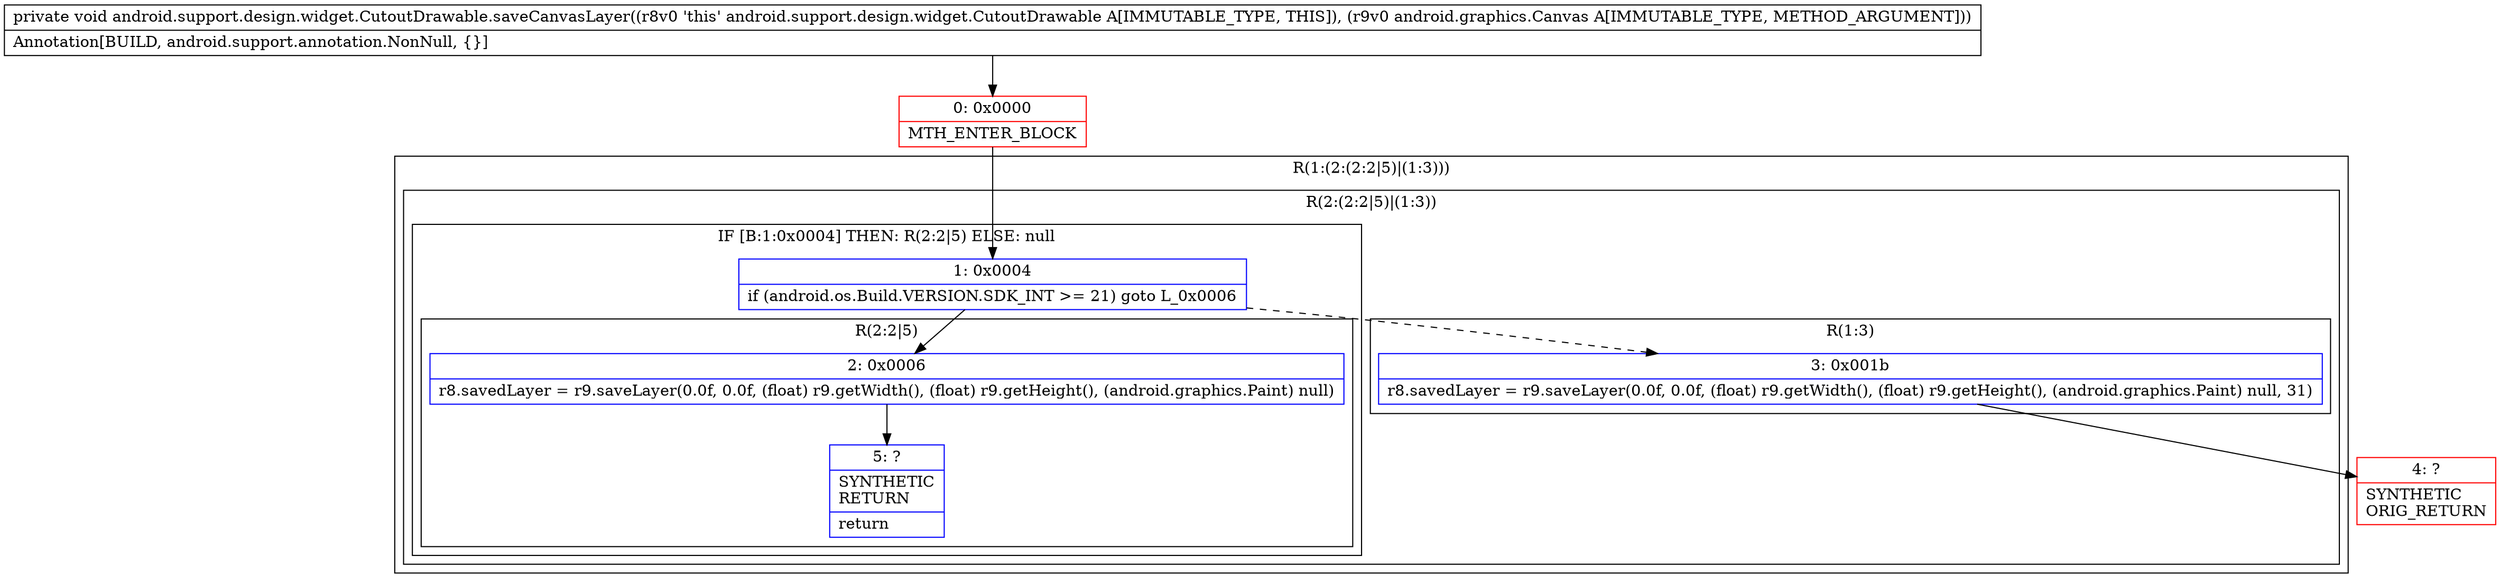 digraph "CFG forandroid.support.design.widget.CutoutDrawable.saveCanvasLayer(Landroid\/graphics\/Canvas;)V" {
subgraph cluster_Region_2118272976 {
label = "R(1:(2:(2:2|5)|(1:3)))";
node [shape=record,color=blue];
subgraph cluster_Region_1788476927 {
label = "R(2:(2:2|5)|(1:3))";
node [shape=record,color=blue];
subgraph cluster_IfRegion_206488951 {
label = "IF [B:1:0x0004] THEN: R(2:2|5) ELSE: null";
node [shape=record,color=blue];
Node_1 [shape=record,label="{1\:\ 0x0004|if (android.os.Build.VERSION.SDK_INT \>= 21) goto L_0x0006\l}"];
subgraph cluster_Region_762185984 {
label = "R(2:2|5)";
node [shape=record,color=blue];
Node_2 [shape=record,label="{2\:\ 0x0006|r8.savedLayer = r9.saveLayer(0.0f, 0.0f, (float) r9.getWidth(), (float) r9.getHeight(), (android.graphics.Paint) null)\l}"];
Node_5 [shape=record,label="{5\:\ ?|SYNTHETIC\lRETURN\l|return\l}"];
}
}
subgraph cluster_Region_1098819514 {
label = "R(1:3)";
node [shape=record,color=blue];
Node_3 [shape=record,label="{3\:\ 0x001b|r8.savedLayer = r9.saveLayer(0.0f, 0.0f, (float) r9.getWidth(), (float) r9.getHeight(), (android.graphics.Paint) null, 31)\l}"];
}
}
}
Node_0 [shape=record,color=red,label="{0\:\ 0x0000|MTH_ENTER_BLOCK\l}"];
Node_4 [shape=record,color=red,label="{4\:\ ?|SYNTHETIC\lORIG_RETURN\l}"];
MethodNode[shape=record,label="{private void android.support.design.widget.CutoutDrawable.saveCanvasLayer((r8v0 'this' android.support.design.widget.CutoutDrawable A[IMMUTABLE_TYPE, THIS]), (r9v0 android.graphics.Canvas A[IMMUTABLE_TYPE, METHOD_ARGUMENT]))  | Annotation[BUILD, android.support.annotation.NonNull, \{\}]\l}"];
MethodNode -> Node_0;
Node_1 -> Node_2;
Node_1 -> Node_3[style=dashed];
Node_2 -> Node_5;
Node_3 -> Node_4;
Node_0 -> Node_1;
}

